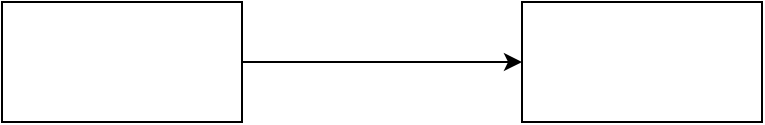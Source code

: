 <mxfile version="14.5.3" type="github"><diagram id="p4_MF_D6j72M4k3ZKv0q" name="Page-1"><mxGraphModel dx="2066" dy="1074" grid="1" gridSize="10" guides="1" tooltips="1" connect="1" arrows="1" fold="1" page="1" pageScale="1" pageWidth="827" pageHeight="1169" math="0" shadow="0"><root><mxCell id="0"/><mxCell id="1" parent="0"/><mxCell id="ElqL37LzFtLpYYyp4z0--4" style="edgeStyle=orthogonalEdgeStyle;rounded=0;orthogonalLoop=1;jettySize=auto;html=1;exitX=1;exitY=0.5;exitDx=0;exitDy=0;entryX=0;entryY=0.5;entryDx=0;entryDy=0;" parent="1" source="ElqL37LzFtLpYYyp4z0--1" target="ElqL37LzFtLpYYyp4z0--2" edge="1"><mxGeometry relative="1" as="geometry"/></mxCell><mxCell id="ElqL37LzFtLpYYyp4z0--1" value="" style="rounded=0;whiteSpace=wrap;html=1;" parent="1" vertex="1"><mxGeometry x="100" y="130" width="120" height="60" as="geometry"/></mxCell><mxCell id="ElqL37LzFtLpYYyp4z0--2" value="" style="rounded=0;whiteSpace=wrap;html=1;" parent="1" vertex="1"><mxGeometry x="360" y="130" width="120" height="60" as="geometry"/></mxCell></root></mxGraphModel></diagram></mxfile>